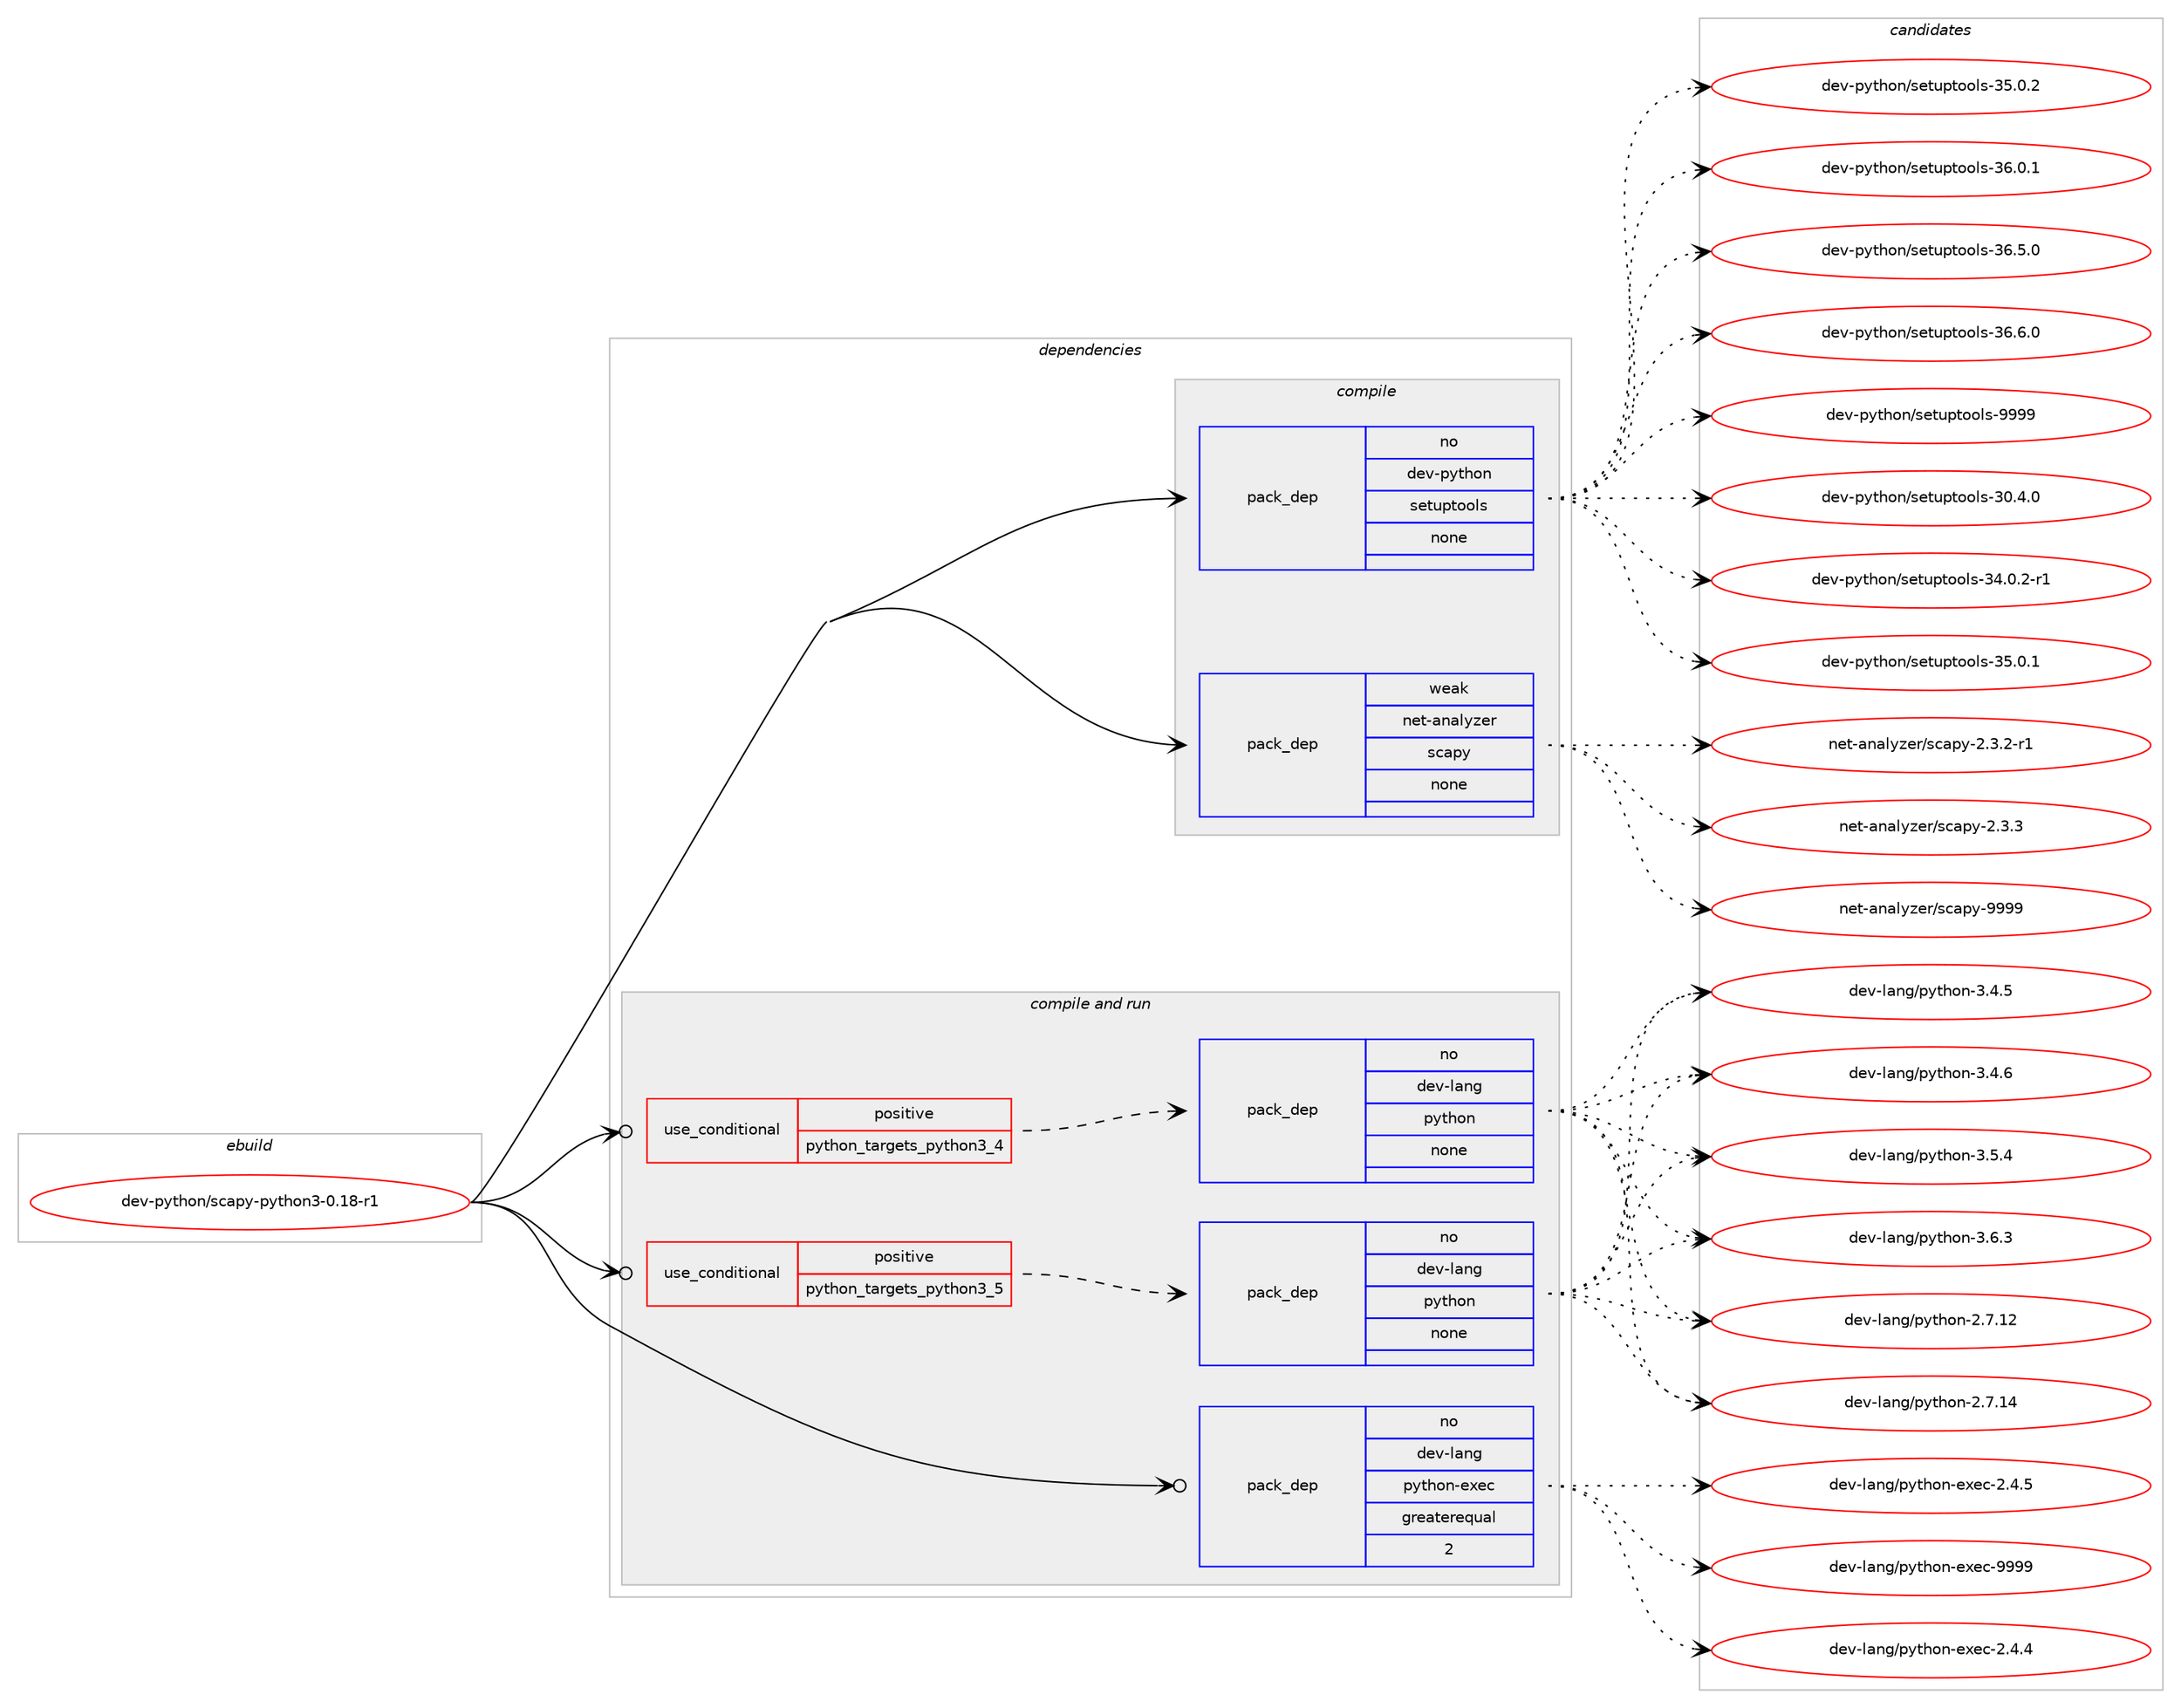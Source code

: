 digraph prolog {

# *************
# Graph options
# *************

newrank=true;
concentrate=true;
compound=true;
graph [rankdir=LR,fontname=Helvetica,fontsize=10,ranksep=1.5];#, ranksep=2.5, nodesep=0.2];
edge  [arrowhead=vee];
node  [fontname=Helvetica,fontsize=10];

# **********
# The ebuild
# **********

subgraph cluster_leftcol {
color=gray;
rank=same;
label=<<i>ebuild</i>>;
id [label="dev-python/scapy-python3-0.18-r1", color=red, width=4, href="../dev-python/scapy-python3-0.18-r1.svg"];
}

# ****************
# The dependencies
# ****************

subgraph cluster_midcol {
color=gray;
label=<<i>dependencies</i>>;
subgraph cluster_compile {
fillcolor="#eeeeee";
style=filled;
label=<<i>compile</i>>;
subgraph pack141151 {
dependency186472 [label=<<TABLE BORDER="0" CELLBORDER="1" CELLSPACING="0" CELLPADDING="4" WIDTH="220"><TR><TD ROWSPAN="6" CELLPADDING="30">pack_dep</TD></TR><TR><TD WIDTH="110">no</TD></TR><TR><TD>dev-python</TD></TR><TR><TD>setuptools</TD></TR><TR><TD>none</TD></TR><TR><TD></TD></TR></TABLE>>, shape=none, color=blue];
}
id:e -> dependency186472:w [weight=20,style="solid",arrowhead="vee"];
subgraph pack141152 {
dependency186473 [label=<<TABLE BORDER="0" CELLBORDER="1" CELLSPACING="0" CELLPADDING="4" WIDTH="220"><TR><TD ROWSPAN="6" CELLPADDING="30">pack_dep</TD></TR><TR><TD WIDTH="110">weak</TD></TR><TR><TD>net-analyzer</TD></TR><TR><TD>scapy</TD></TR><TR><TD>none</TD></TR><TR><TD></TD></TR></TABLE>>, shape=none, color=blue];
}
id:e -> dependency186473:w [weight=20,style="solid",arrowhead="vee"];
}
subgraph cluster_compileandrun {
fillcolor="#eeeeee";
style=filled;
label=<<i>compile and run</i>>;
subgraph cond41367 {
dependency186474 [label=<<TABLE BORDER="0" CELLBORDER="1" CELLSPACING="0" CELLPADDING="4"><TR><TD ROWSPAN="3" CELLPADDING="10">use_conditional</TD></TR><TR><TD>positive</TD></TR><TR><TD>python_targets_python3_4</TD></TR></TABLE>>, shape=none, color=red];
subgraph pack141153 {
dependency186475 [label=<<TABLE BORDER="0" CELLBORDER="1" CELLSPACING="0" CELLPADDING="4" WIDTH="220"><TR><TD ROWSPAN="6" CELLPADDING="30">pack_dep</TD></TR><TR><TD WIDTH="110">no</TD></TR><TR><TD>dev-lang</TD></TR><TR><TD>python</TD></TR><TR><TD>none</TD></TR><TR><TD></TD></TR></TABLE>>, shape=none, color=blue];
}
dependency186474:e -> dependency186475:w [weight=20,style="dashed",arrowhead="vee"];
}
id:e -> dependency186474:w [weight=20,style="solid",arrowhead="odotvee"];
subgraph cond41368 {
dependency186476 [label=<<TABLE BORDER="0" CELLBORDER="1" CELLSPACING="0" CELLPADDING="4"><TR><TD ROWSPAN="3" CELLPADDING="10">use_conditional</TD></TR><TR><TD>positive</TD></TR><TR><TD>python_targets_python3_5</TD></TR></TABLE>>, shape=none, color=red];
subgraph pack141154 {
dependency186477 [label=<<TABLE BORDER="0" CELLBORDER="1" CELLSPACING="0" CELLPADDING="4" WIDTH="220"><TR><TD ROWSPAN="6" CELLPADDING="30">pack_dep</TD></TR><TR><TD WIDTH="110">no</TD></TR><TR><TD>dev-lang</TD></TR><TR><TD>python</TD></TR><TR><TD>none</TD></TR><TR><TD></TD></TR></TABLE>>, shape=none, color=blue];
}
dependency186476:e -> dependency186477:w [weight=20,style="dashed",arrowhead="vee"];
}
id:e -> dependency186476:w [weight=20,style="solid",arrowhead="odotvee"];
subgraph pack141155 {
dependency186478 [label=<<TABLE BORDER="0" CELLBORDER="1" CELLSPACING="0" CELLPADDING="4" WIDTH="220"><TR><TD ROWSPAN="6" CELLPADDING="30">pack_dep</TD></TR><TR><TD WIDTH="110">no</TD></TR><TR><TD>dev-lang</TD></TR><TR><TD>python-exec</TD></TR><TR><TD>greaterequal</TD></TR><TR><TD>2</TD></TR></TABLE>>, shape=none, color=blue];
}
id:e -> dependency186478:w [weight=20,style="solid",arrowhead="odotvee"];
}
subgraph cluster_run {
fillcolor="#eeeeee";
style=filled;
label=<<i>run</i>>;
}
}

# **************
# The candidates
# **************

subgraph cluster_choices {
rank=same;
color=gray;
label=<<i>candidates</i>>;

subgraph choice141151 {
color=black;
nodesep=1;
choice100101118451121211161041111104711510111611711211611111110811545514846524648 [label="dev-python/setuptools-30.4.0", color=red, width=4,href="../dev-python/setuptools-30.4.0.svg"];
choice1001011184511212111610411111047115101116117112116111111108115455152464846504511449 [label="dev-python/setuptools-34.0.2-r1", color=red, width=4,href="../dev-python/setuptools-34.0.2-r1.svg"];
choice100101118451121211161041111104711510111611711211611111110811545515346484649 [label="dev-python/setuptools-35.0.1", color=red, width=4,href="../dev-python/setuptools-35.0.1.svg"];
choice100101118451121211161041111104711510111611711211611111110811545515346484650 [label="dev-python/setuptools-35.0.2", color=red, width=4,href="../dev-python/setuptools-35.0.2.svg"];
choice100101118451121211161041111104711510111611711211611111110811545515446484649 [label="dev-python/setuptools-36.0.1", color=red, width=4,href="../dev-python/setuptools-36.0.1.svg"];
choice100101118451121211161041111104711510111611711211611111110811545515446534648 [label="dev-python/setuptools-36.5.0", color=red, width=4,href="../dev-python/setuptools-36.5.0.svg"];
choice100101118451121211161041111104711510111611711211611111110811545515446544648 [label="dev-python/setuptools-36.6.0", color=red, width=4,href="../dev-python/setuptools-36.6.0.svg"];
choice10010111845112121116104111110471151011161171121161111111081154557575757 [label="dev-python/setuptools-9999", color=red, width=4,href="../dev-python/setuptools-9999.svg"];
dependency186472:e -> choice100101118451121211161041111104711510111611711211611111110811545514846524648:w [style=dotted,weight="100"];
dependency186472:e -> choice1001011184511212111610411111047115101116117112116111111108115455152464846504511449:w [style=dotted,weight="100"];
dependency186472:e -> choice100101118451121211161041111104711510111611711211611111110811545515346484649:w [style=dotted,weight="100"];
dependency186472:e -> choice100101118451121211161041111104711510111611711211611111110811545515346484650:w [style=dotted,weight="100"];
dependency186472:e -> choice100101118451121211161041111104711510111611711211611111110811545515446484649:w [style=dotted,weight="100"];
dependency186472:e -> choice100101118451121211161041111104711510111611711211611111110811545515446534648:w [style=dotted,weight="100"];
dependency186472:e -> choice100101118451121211161041111104711510111611711211611111110811545515446544648:w [style=dotted,weight="100"];
dependency186472:e -> choice10010111845112121116104111110471151011161171121161111111081154557575757:w [style=dotted,weight="100"];
}
subgraph choice141152 {
color=black;
nodesep=1;
choice1101011164597110971081211221011144711599971121214550465146504511449 [label="net-analyzer/scapy-2.3.2-r1", color=red, width=4,href="../net-analyzer/scapy-2.3.2-r1.svg"];
choice110101116459711097108121122101114471159997112121455046514651 [label="net-analyzer/scapy-2.3.3", color=red, width=4,href="../net-analyzer/scapy-2.3.3.svg"];
choice1101011164597110971081211221011144711599971121214557575757 [label="net-analyzer/scapy-9999", color=red, width=4,href="../net-analyzer/scapy-9999.svg"];
dependency186473:e -> choice1101011164597110971081211221011144711599971121214550465146504511449:w [style=dotted,weight="100"];
dependency186473:e -> choice110101116459711097108121122101114471159997112121455046514651:w [style=dotted,weight="100"];
dependency186473:e -> choice1101011164597110971081211221011144711599971121214557575757:w [style=dotted,weight="100"];
}
subgraph choice141153 {
color=black;
nodesep=1;
choice10010111845108971101034711212111610411111045504655464950 [label="dev-lang/python-2.7.12", color=red, width=4,href="../dev-lang/python-2.7.12.svg"];
choice10010111845108971101034711212111610411111045504655464952 [label="dev-lang/python-2.7.14", color=red, width=4,href="../dev-lang/python-2.7.14.svg"];
choice100101118451089711010347112121116104111110455146524653 [label="dev-lang/python-3.4.5", color=red, width=4,href="../dev-lang/python-3.4.5.svg"];
choice100101118451089711010347112121116104111110455146524654 [label="dev-lang/python-3.4.6", color=red, width=4,href="../dev-lang/python-3.4.6.svg"];
choice100101118451089711010347112121116104111110455146534652 [label="dev-lang/python-3.5.4", color=red, width=4,href="../dev-lang/python-3.5.4.svg"];
choice100101118451089711010347112121116104111110455146544651 [label="dev-lang/python-3.6.3", color=red, width=4,href="../dev-lang/python-3.6.3.svg"];
dependency186475:e -> choice10010111845108971101034711212111610411111045504655464950:w [style=dotted,weight="100"];
dependency186475:e -> choice10010111845108971101034711212111610411111045504655464952:w [style=dotted,weight="100"];
dependency186475:e -> choice100101118451089711010347112121116104111110455146524653:w [style=dotted,weight="100"];
dependency186475:e -> choice100101118451089711010347112121116104111110455146524654:w [style=dotted,weight="100"];
dependency186475:e -> choice100101118451089711010347112121116104111110455146534652:w [style=dotted,weight="100"];
dependency186475:e -> choice100101118451089711010347112121116104111110455146544651:w [style=dotted,weight="100"];
}
subgraph choice141154 {
color=black;
nodesep=1;
choice10010111845108971101034711212111610411111045504655464950 [label="dev-lang/python-2.7.12", color=red, width=4,href="../dev-lang/python-2.7.12.svg"];
choice10010111845108971101034711212111610411111045504655464952 [label="dev-lang/python-2.7.14", color=red, width=4,href="../dev-lang/python-2.7.14.svg"];
choice100101118451089711010347112121116104111110455146524653 [label="dev-lang/python-3.4.5", color=red, width=4,href="../dev-lang/python-3.4.5.svg"];
choice100101118451089711010347112121116104111110455146524654 [label="dev-lang/python-3.4.6", color=red, width=4,href="../dev-lang/python-3.4.6.svg"];
choice100101118451089711010347112121116104111110455146534652 [label="dev-lang/python-3.5.4", color=red, width=4,href="../dev-lang/python-3.5.4.svg"];
choice100101118451089711010347112121116104111110455146544651 [label="dev-lang/python-3.6.3", color=red, width=4,href="../dev-lang/python-3.6.3.svg"];
dependency186477:e -> choice10010111845108971101034711212111610411111045504655464950:w [style=dotted,weight="100"];
dependency186477:e -> choice10010111845108971101034711212111610411111045504655464952:w [style=dotted,weight="100"];
dependency186477:e -> choice100101118451089711010347112121116104111110455146524653:w [style=dotted,weight="100"];
dependency186477:e -> choice100101118451089711010347112121116104111110455146524654:w [style=dotted,weight="100"];
dependency186477:e -> choice100101118451089711010347112121116104111110455146534652:w [style=dotted,weight="100"];
dependency186477:e -> choice100101118451089711010347112121116104111110455146544651:w [style=dotted,weight="100"];
}
subgraph choice141155 {
color=black;
nodesep=1;
choice1001011184510897110103471121211161041111104510112010199455046524652 [label="dev-lang/python-exec-2.4.4", color=red, width=4,href="../dev-lang/python-exec-2.4.4.svg"];
choice1001011184510897110103471121211161041111104510112010199455046524653 [label="dev-lang/python-exec-2.4.5", color=red, width=4,href="../dev-lang/python-exec-2.4.5.svg"];
choice10010111845108971101034711212111610411111045101120101994557575757 [label="dev-lang/python-exec-9999", color=red, width=4,href="../dev-lang/python-exec-9999.svg"];
dependency186478:e -> choice1001011184510897110103471121211161041111104510112010199455046524652:w [style=dotted,weight="100"];
dependency186478:e -> choice1001011184510897110103471121211161041111104510112010199455046524653:w [style=dotted,weight="100"];
dependency186478:e -> choice10010111845108971101034711212111610411111045101120101994557575757:w [style=dotted,weight="100"];
}
}

}
